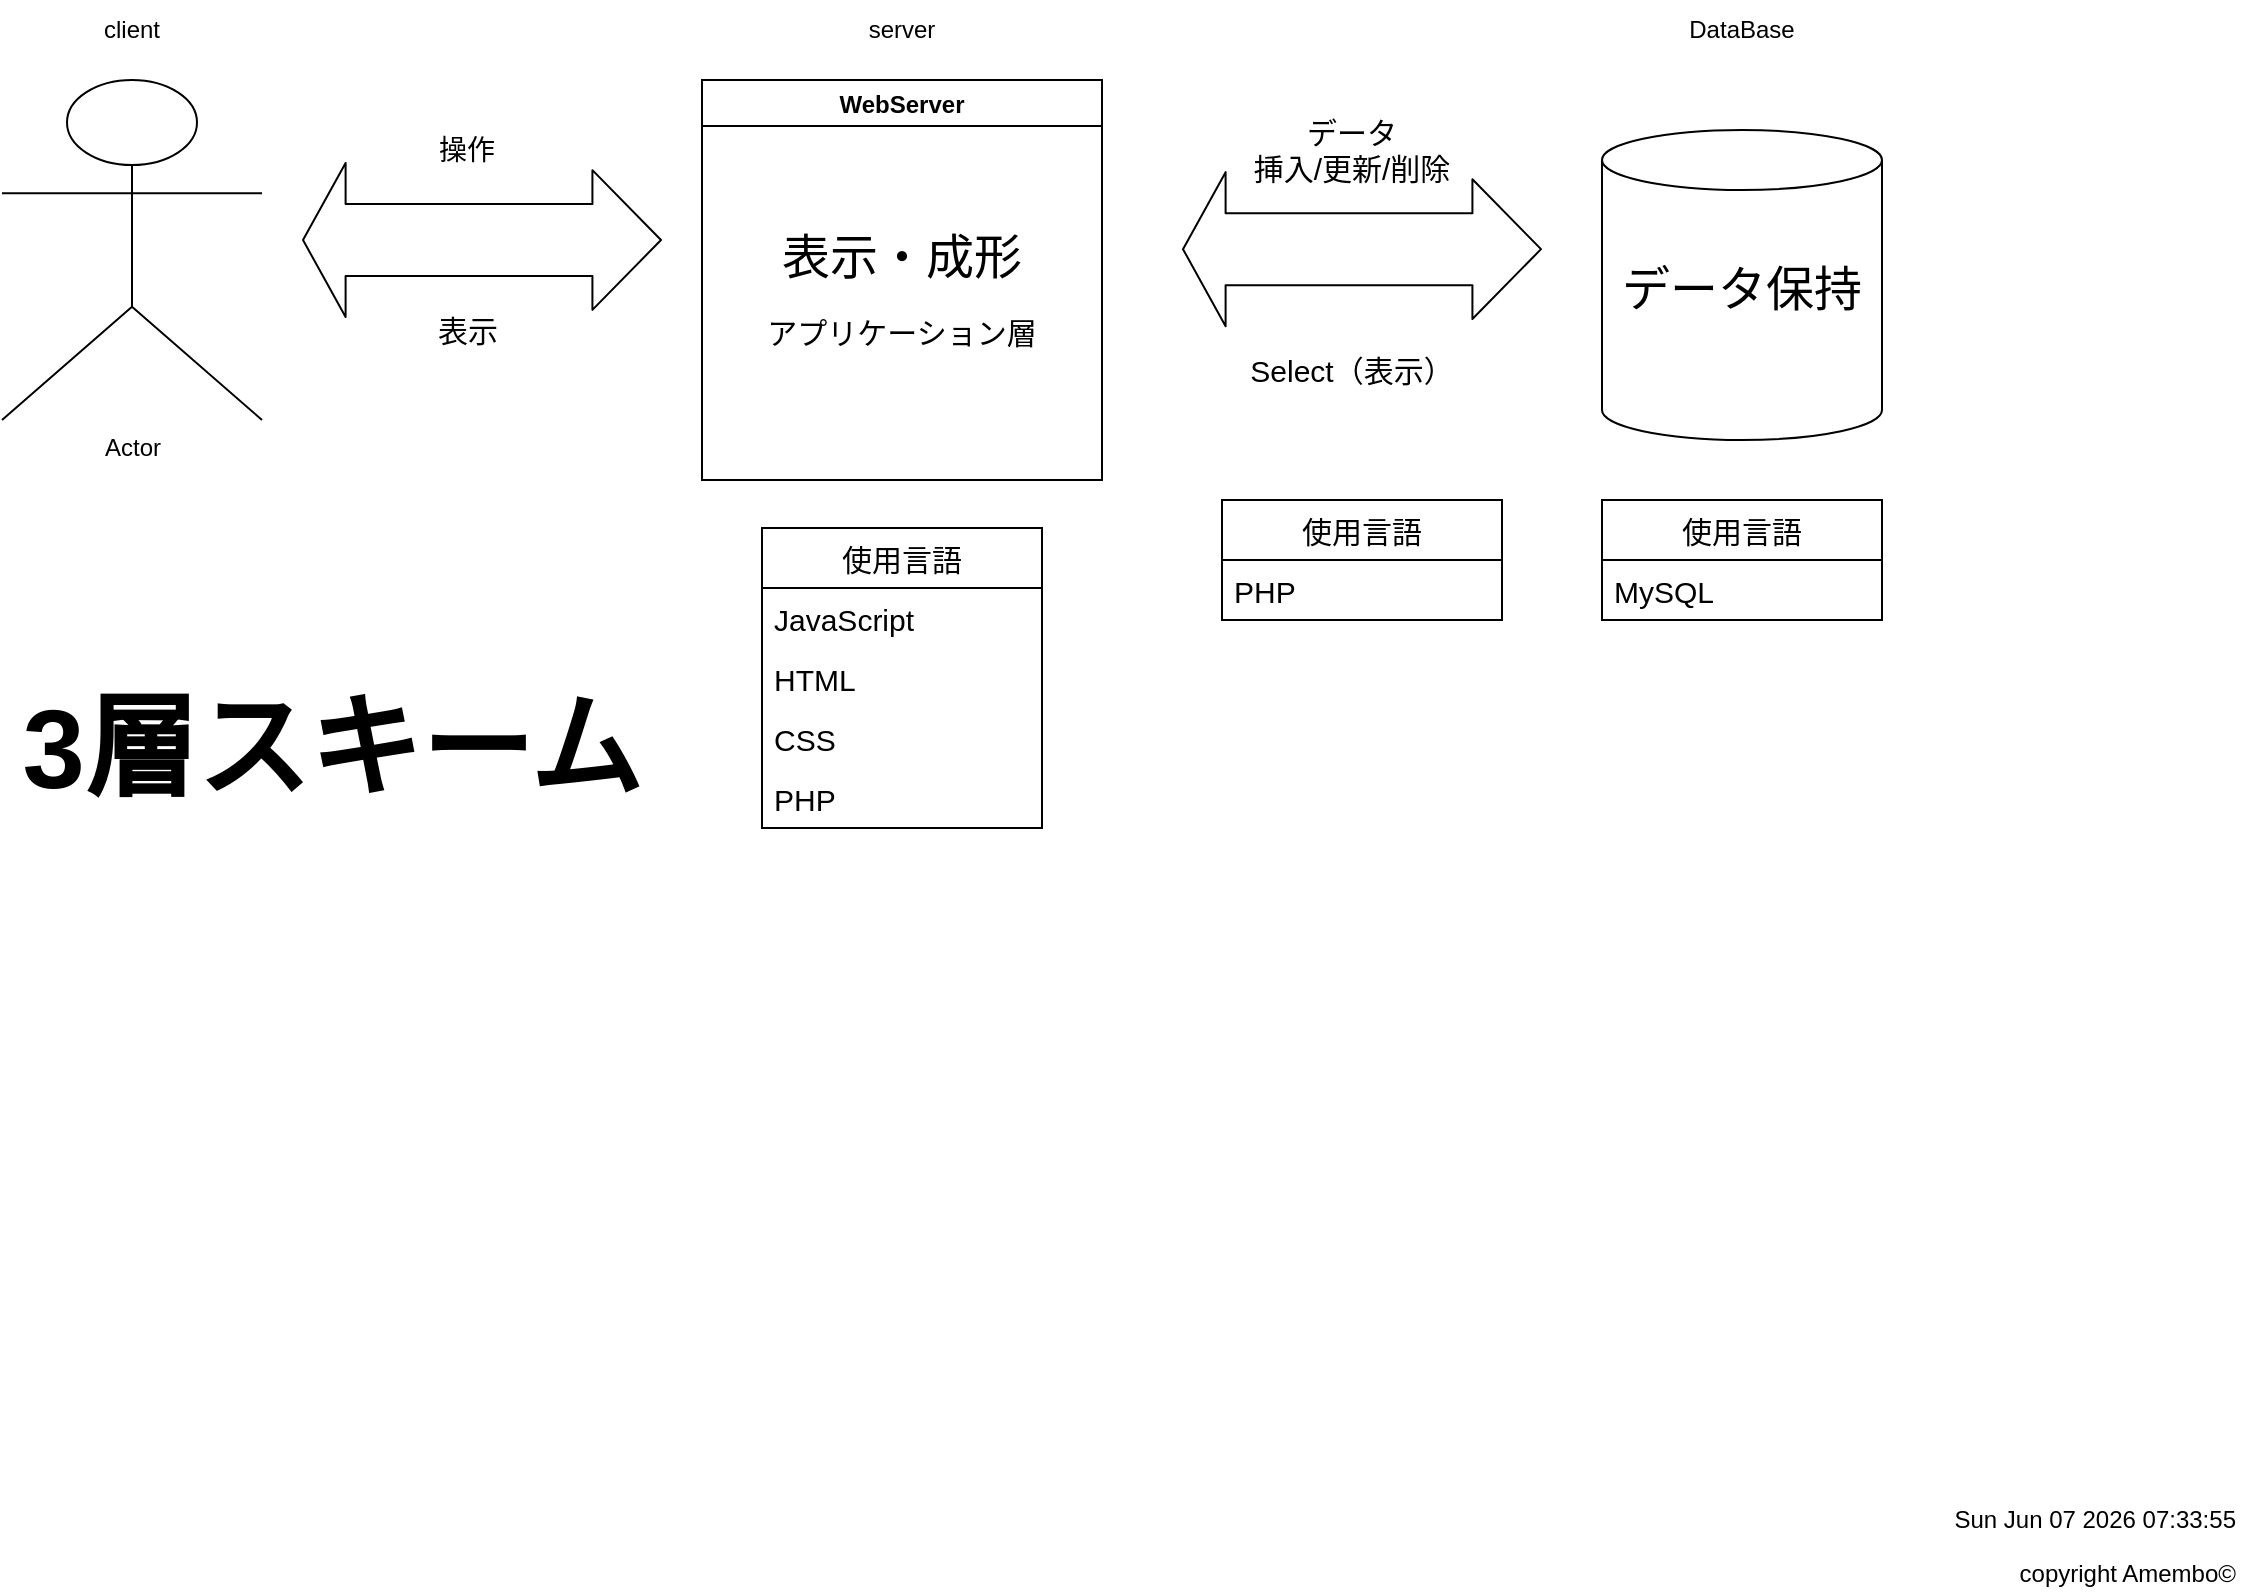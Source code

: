 <mxfile>
    <diagram id="4QaaPTMu7cx4Z2Aa8d4C" name="スキーム">
        <mxGraphModel dx="674" dy="518" grid="1" gridSize="10" guides="1" tooltips="1" connect="1" arrows="1" fold="1" page="1" pageScale="1" pageWidth="1169" pageHeight="827" background="#ffffff" math="0" shadow="0">
            <root>
                <mxCell id="huj5TmU3alIfubETZBeS-0"/>
                <mxCell id="huj5TmU3alIfubETZBeS-1" parent="huj5TmU3alIfubETZBeS-0"/>
                <mxCell id="huj5TmU3alIfubETZBeS-2" value="Actor" style="shape=umlActor;verticalLabelPosition=bottom;verticalAlign=top;html=1;outlineConnect=0;" parent="huj5TmU3alIfubETZBeS-1" vertex="1">
                    <mxGeometry x="50" y="70" width="130" height="170" as="geometry"/>
                </mxCell>
                <mxCell id="huj5TmU3alIfubETZBeS-3" value="" style="shape=cylinder3;whiteSpace=wrap;html=1;boundedLbl=1;backgroundOutline=1;size=15;" parent="huj5TmU3alIfubETZBeS-1" vertex="1">
                    <mxGeometry x="850" y="95" width="140" height="155" as="geometry"/>
                </mxCell>
                <mxCell id="huj5TmU3alIfubETZBeS-4" value="WebServer" style="swimlane;swimlaneFillColor=default;" parent="huj5TmU3alIfubETZBeS-1" vertex="1">
                    <mxGeometry x="400" y="70" width="200" height="200" as="geometry"/>
                </mxCell>
                <mxCell id="huj5TmU3alIfubETZBeS-13" value="&lt;font&gt;&lt;span style=&quot;font-size: 24px&quot;&gt;表示・成形&lt;br&gt;&lt;/span&gt;&lt;br&gt;&lt;font style=&quot;font-size: 15px&quot;&gt;アプリケーション層&lt;/font&gt;&lt;/font&gt;" style="text;html=1;strokeColor=none;fillColor=none;align=center;verticalAlign=middle;whiteSpace=wrap;rounded=0;" parent="huj5TmU3alIfubETZBeS-4" vertex="1">
                    <mxGeometry x="25" y="40" width="150" height="130" as="geometry"/>
                </mxCell>
                <mxCell id="huj5TmU3alIfubETZBeS-5" value="DataBase" style="text;html=1;strokeColor=none;fillColor=none;align=center;verticalAlign=middle;whiteSpace=wrap;rounded=0;" parent="huj5TmU3alIfubETZBeS-1" vertex="1">
                    <mxGeometry x="890" y="30" width="60" height="30" as="geometry"/>
                </mxCell>
                <mxCell id="huj5TmU3alIfubETZBeS-7" value="" style="shape=flexArrow;endArrow=classic;startArrow=classic;html=1;endWidth=32.857;endSize=11.097;startWidth=40;startSize=6.766;width=36;fillColor=default;" parent="huj5TmU3alIfubETZBeS-1" edge="1">
                    <mxGeometry width="100" height="100" relative="1" as="geometry">
                        <mxPoint x="200" y="150" as="sourcePoint"/>
                        <mxPoint x="380" y="150" as="targetPoint"/>
                        <Array as="points"/>
                    </mxGeometry>
                </mxCell>
                <mxCell id="huj5TmU3alIfubETZBeS-9" value="&lt;font style=&quot;font-size: 15px&quot;&gt;表示&lt;/font&gt;" style="text;html=1;strokeColor=none;fillColor=none;align=center;verticalAlign=middle;whiteSpace=wrap;rounded=0;" parent="huj5TmU3alIfubETZBeS-1" vertex="1">
                    <mxGeometry x="252.5" y="180" width="60" height="30" as="geometry"/>
                </mxCell>
                <mxCell id="huj5TmU3alIfubETZBeS-10" value="" style="shape=flexArrow;endArrow=classic;startArrow=classic;html=1;endWidth=32.857;endSize=11.097;startWidth=40;startSize=6.766;width=36;fillColor=default;" parent="huj5TmU3alIfubETZBeS-1" edge="1">
                    <mxGeometry width="100" height="100" relative="1" as="geometry">
                        <mxPoint x="640" y="154.58" as="sourcePoint"/>
                        <mxPoint x="820" y="154.58" as="targetPoint"/>
                        <Array as="points"/>
                    </mxGeometry>
                </mxCell>
                <mxCell id="huj5TmU3alIfubETZBeS-11" value="client&lt;span style=&quot;color: rgba(0 , 0 , 0 , 0) ; font-family: monospace ; font-size: 0px&quot;&gt;%3CmxGraphModel%3E%3Croot%3E%3CmxCell%20id%3D%220%22%2F%3E%3CmxCell%20id%3D%221%22%20parent%3D%220%22%2F%3E%3CmxCell%20id%3D%222%22%20value%3D%22%E6%93%8D%E4%BD%9C%26lt%3Bspan%20style%3D%26quot%3Bcolor%3A%20rgba(0%20%2C%200%20%2C%200%20%2C%200)%20%3B%20font-family%3A%20monospace%20%3B%20font-size%3A%200px%26quot%3B%26gt%3B%253CmxGraphModel%253E%253Croot%253E%253CmxCell%2520id%253D%25220%2522%252F%253E%253CmxCell%2520id%253D%25221%2522%2520parent%253D%25220%2522%252F%253E%253CmxCell%2520id%253D%25222%2522%2520value%253D%2522LAN%2522%2520style%253D%2522text%253Bhtml%253D1%253BstrokeColor%253Dnone%253BfillColor%253Dnone%253Balign%253Dcenter%253BverticalAlign%253Dmiddle%253BwhiteSpace%253Dwrap%253Brounded%253D0%253B%2522%2520vertex%253D%25221%2522%2520parent%253D%25221%2522%253E%253CmxGeometry%2520x%253D%2522525%2522%2520y%253D%2522220%2522%2520width%253D%252260%2522%2520height%253D%252230%2522%2520as%253D%2522geometry%2522%252F%253E%253C%252FmxCell%253E%253C%252Froot%253E%253C%252FmxGraphModel%253E%26lt%3B%2Fspan%26gt%3B%22%20style%3D%22text%3Bhtml%3D1%3BstrokeColor%3Dnone%3BfillColor%3Dnone%3Balign%3Dcenter%3BverticalAlign%3Dmiddle%3BwhiteSpace%3Dwrap%3Brounded%3D0%3B%22%20vertex%3D%221%22%20parent%3D%221%22%3E%3CmxGeometry%20x%3D%22250%22%20y%3D%2290%22%20width%3D%2260%22%20height%3D%2230%22%20as%3D%22geometry%22%2F%3E%3C%2FmxCell%3E%3C%2Froot%3E%3C%2FmxGraphModel%3E&lt;/span&gt;" style="text;html=1;strokeColor=none;fillColor=none;align=center;verticalAlign=middle;whiteSpace=wrap;rounded=0;" parent="huj5TmU3alIfubETZBeS-1" vertex="1">
                    <mxGeometry x="85" y="30" width="60" height="30" as="geometry"/>
                </mxCell>
                <mxCell id="huj5TmU3alIfubETZBeS-12" value="server" style="text;html=1;strokeColor=none;fillColor=none;align=center;verticalAlign=middle;whiteSpace=wrap;rounded=0;" parent="huj5TmU3alIfubETZBeS-1" vertex="1">
                    <mxGeometry x="470" y="30" width="60" height="30" as="geometry"/>
                </mxCell>
                <mxCell id="huj5TmU3alIfubETZBeS-14" value="&lt;span style=&quot;font-size: 24px&quot;&gt;データ保持&lt;/span&gt;" style="text;html=1;strokeColor=none;fillColor=none;align=center;verticalAlign=middle;whiteSpace=wrap;rounded=0;" parent="huj5TmU3alIfubETZBeS-1" vertex="1">
                    <mxGeometry x="845" y="110" width="150" height="130" as="geometry"/>
                </mxCell>
                <mxCell id="huj5TmU3alIfubETZBeS-15" value="使用言語" style="swimlane;fontStyle=0;childLayout=stackLayout;horizontal=1;startSize=30;horizontalStack=0;resizeParent=1;resizeParentMax=0;resizeLast=0;collapsible=1;marginBottom=0;fontSize=15;swimlaneFillColor=default;" parent="huj5TmU3alIfubETZBeS-1" vertex="1">
                    <mxGeometry x="430" y="294" width="140" height="150" as="geometry"/>
                </mxCell>
                <mxCell id="huj5TmU3alIfubETZBeS-16" value="JavaScript" style="text;strokeColor=none;fillColor=none;align=left;verticalAlign=middle;spacingLeft=4;spacingRight=4;overflow=hidden;points=[[0,0.5],[1,0.5]];portConstraint=eastwest;rotatable=0;fontSize=15;" parent="huj5TmU3alIfubETZBeS-15" vertex="1">
                    <mxGeometry y="30" width="140" height="30" as="geometry"/>
                </mxCell>
                <mxCell id="huj5TmU3alIfubETZBeS-17" value="HTML" style="text;strokeColor=none;fillColor=none;align=left;verticalAlign=middle;spacingLeft=4;spacingRight=4;overflow=hidden;points=[[0,0.5],[1,0.5]];portConstraint=eastwest;rotatable=0;fontSize=15;" parent="huj5TmU3alIfubETZBeS-15" vertex="1">
                    <mxGeometry y="60" width="140" height="30" as="geometry"/>
                </mxCell>
                <mxCell id="huj5TmU3alIfubETZBeS-18" value="CSS" style="text;strokeColor=none;fillColor=none;align=left;verticalAlign=middle;spacingLeft=4;spacingRight=4;overflow=hidden;points=[[0,0.5],[1,0.5]];portConstraint=eastwest;rotatable=0;fontSize=15;" parent="huj5TmU3alIfubETZBeS-15" vertex="1">
                    <mxGeometry y="90" width="140" height="30" as="geometry"/>
                </mxCell>
                <mxCell id="huj5TmU3alIfubETZBeS-26" value="PHP" style="text;strokeColor=none;fillColor=none;align=left;verticalAlign=middle;spacingLeft=4;spacingRight=4;overflow=hidden;points=[[0,0.5],[1,0.5]];portConstraint=eastwest;rotatable=0;fontSize=15;" parent="huj5TmU3alIfubETZBeS-15" vertex="1">
                    <mxGeometry y="120" width="140" height="30" as="geometry"/>
                </mxCell>
                <mxCell id="huj5TmU3alIfubETZBeS-19" value="データ&lt;br&gt;挿入/更新/削除" style="text;html=1;strokeColor=none;fillColor=none;align=center;verticalAlign=middle;whiteSpace=wrap;rounded=0;fontSize=15;" parent="huj5TmU3alIfubETZBeS-1" vertex="1">
                    <mxGeometry x="670" y="90" width="110" height="30" as="geometry"/>
                </mxCell>
                <mxCell id="huj5TmU3alIfubETZBeS-8" value="&lt;span style=&quot;font-size: 14px&quot;&gt;操作&lt;/span&gt;" style="text;html=1;strokeColor=none;fillColor=none;align=center;verticalAlign=middle;whiteSpace=wrap;rounded=0;" parent="huj5TmU3alIfubETZBeS-1" vertex="1">
                    <mxGeometry x="240" y="90" width="85" height="30" as="geometry"/>
                </mxCell>
                <mxCell id="huj5TmU3alIfubETZBeS-20" value="Select（表示）" style="text;html=1;strokeColor=none;fillColor=none;align=center;verticalAlign=middle;whiteSpace=wrap;rounded=0;fontSize=15;" parent="huj5TmU3alIfubETZBeS-1" vertex="1">
                    <mxGeometry x="670" y="200" width="110" height="30" as="geometry"/>
                </mxCell>
                <mxCell id="huj5TmU3alIfubETZBeS-21" value="使用言語" style="swimlane;fontStyle=0;childLayout=stackLayout;horizontal=1;startSize=30;horizontalStack=0;resizeParent=1;resizeParentMax=0;resizeLast=0;collapsible=1;marginBottom=0;fontSize=15;swimlaneFillColor=default;" parent="huj5TmU3alIfubETZBeS-1" vertex="1">
                    <mxGeometry x="660" y="280" width="140" height="60" as="geometry"/>
                </mxCell>
                <mxCell id="huj5TmU3alIfubETZBeS-22" value="PHP" style="text;strokeColor=none;fillColor=none;align=left;verticalAlign=middle;spacingLeft=4;spacingRight=4;overflow=hidden;points=[[0,0.5],[1,0.5]];portConstraint=eastwest;rotatable=0;fontSize=15;" parent="huj5TmU3alIfubETZBeS-21" vertex="1">
                    <mxGeometry y="30" width="140" height="30" as="geometry"/>
                </mxCell>
                <mxCell id="huj5TmU3alIfubETZBeS-27" value="使用言語" style="swimlane;fontStyle=0;childLayout=stackLayout;horizontal=1;startSize=30;horizontalStack=0;resizeParent=1;resizeParentMax=0;resizeLast=0;collapsible=1;marginBottom=0;fontSize=15;swimlaneFillColor=default;" parent="huj5TmU3alIfubETZBeS-1" vertex="1">
                    <mxGeometry x="850" y="280" width="140" height="60" as="geometry"/>
                </mxCell>
                <mxCell id="huj5TmU3alIfubETZBeS-28" value="MySQL" style="text;strokeColor=none;fillColor=none;align=left;verticalAlign=middle;spacingLeft=4;spacingRight=4;overflow=hidden;points=[[0,0.5],[1,0.5]];portConstraint=eastwest;rotatable=0;fontSize=15;" parent="huj5TmU3alIfubETZBeS-27" vertex="1">
                    <mxGeometry y="30" width="140" height="30" as="geometry"/>
                </mxCell>
                <mxCell id="huj5TmU3alIfubETZBeS-29" value="&lt;font style=&quot;font-size: 56px&quot;&gt;&lt;b&gt;3層スキーム&lt;/b&gt;&lt;/font&gt;" style="text;html=1;strokeColor=none;fillColor=none;align=center;verticalAlign=middle;whiteSpace=wrap;rounded=0;fontSize=15;" parent="huj5TmU3alIfubETZBeS-1" vertex="1">
                    <mxGeometry x="50" y="364" width="330" height="80" as="geometry"/>
                </mxCell>
                <UserObject label="%date{ddd mmm dd yyyy HH:MM:ss}%" placeholders="1" id="m4t3xcvBGldXFnU0Uy90-0">
                    <mxCell style="text;html=1;strokeColor=none;fillColor=none;align=right;verticalAlign=middle;whiteSpace=wrap;overflow=hidden;" vertex="1" parent="huj5TmU3alIfubETZBeS-1">
                        <mxGeometry x="1009" y="780" width="160" height="20" as="geometry"/>
                    </mxCell>
                </UserObject>
                <UserObject label="copyright Amembo©" placeholders="1" name="Variable" id="m4t3xcvBGldXFnU0Uy90-1">
                    <mxCell style="text;html=1;strokeColor=none;fillColor=none;align=right;verticalAlign=middle;whiteSpace=wrap;overflow=hidden;" vertex="1" parent="huj5TmU3alIfubETZBeS-1">
                        <mxGeometry x="1049" y="807" width="120" height="20" as="geometry"/>
                    </mxCell>
                </UserObject>
            </root>
        </mxGraphModel>
    </diagram>
</mxfile>